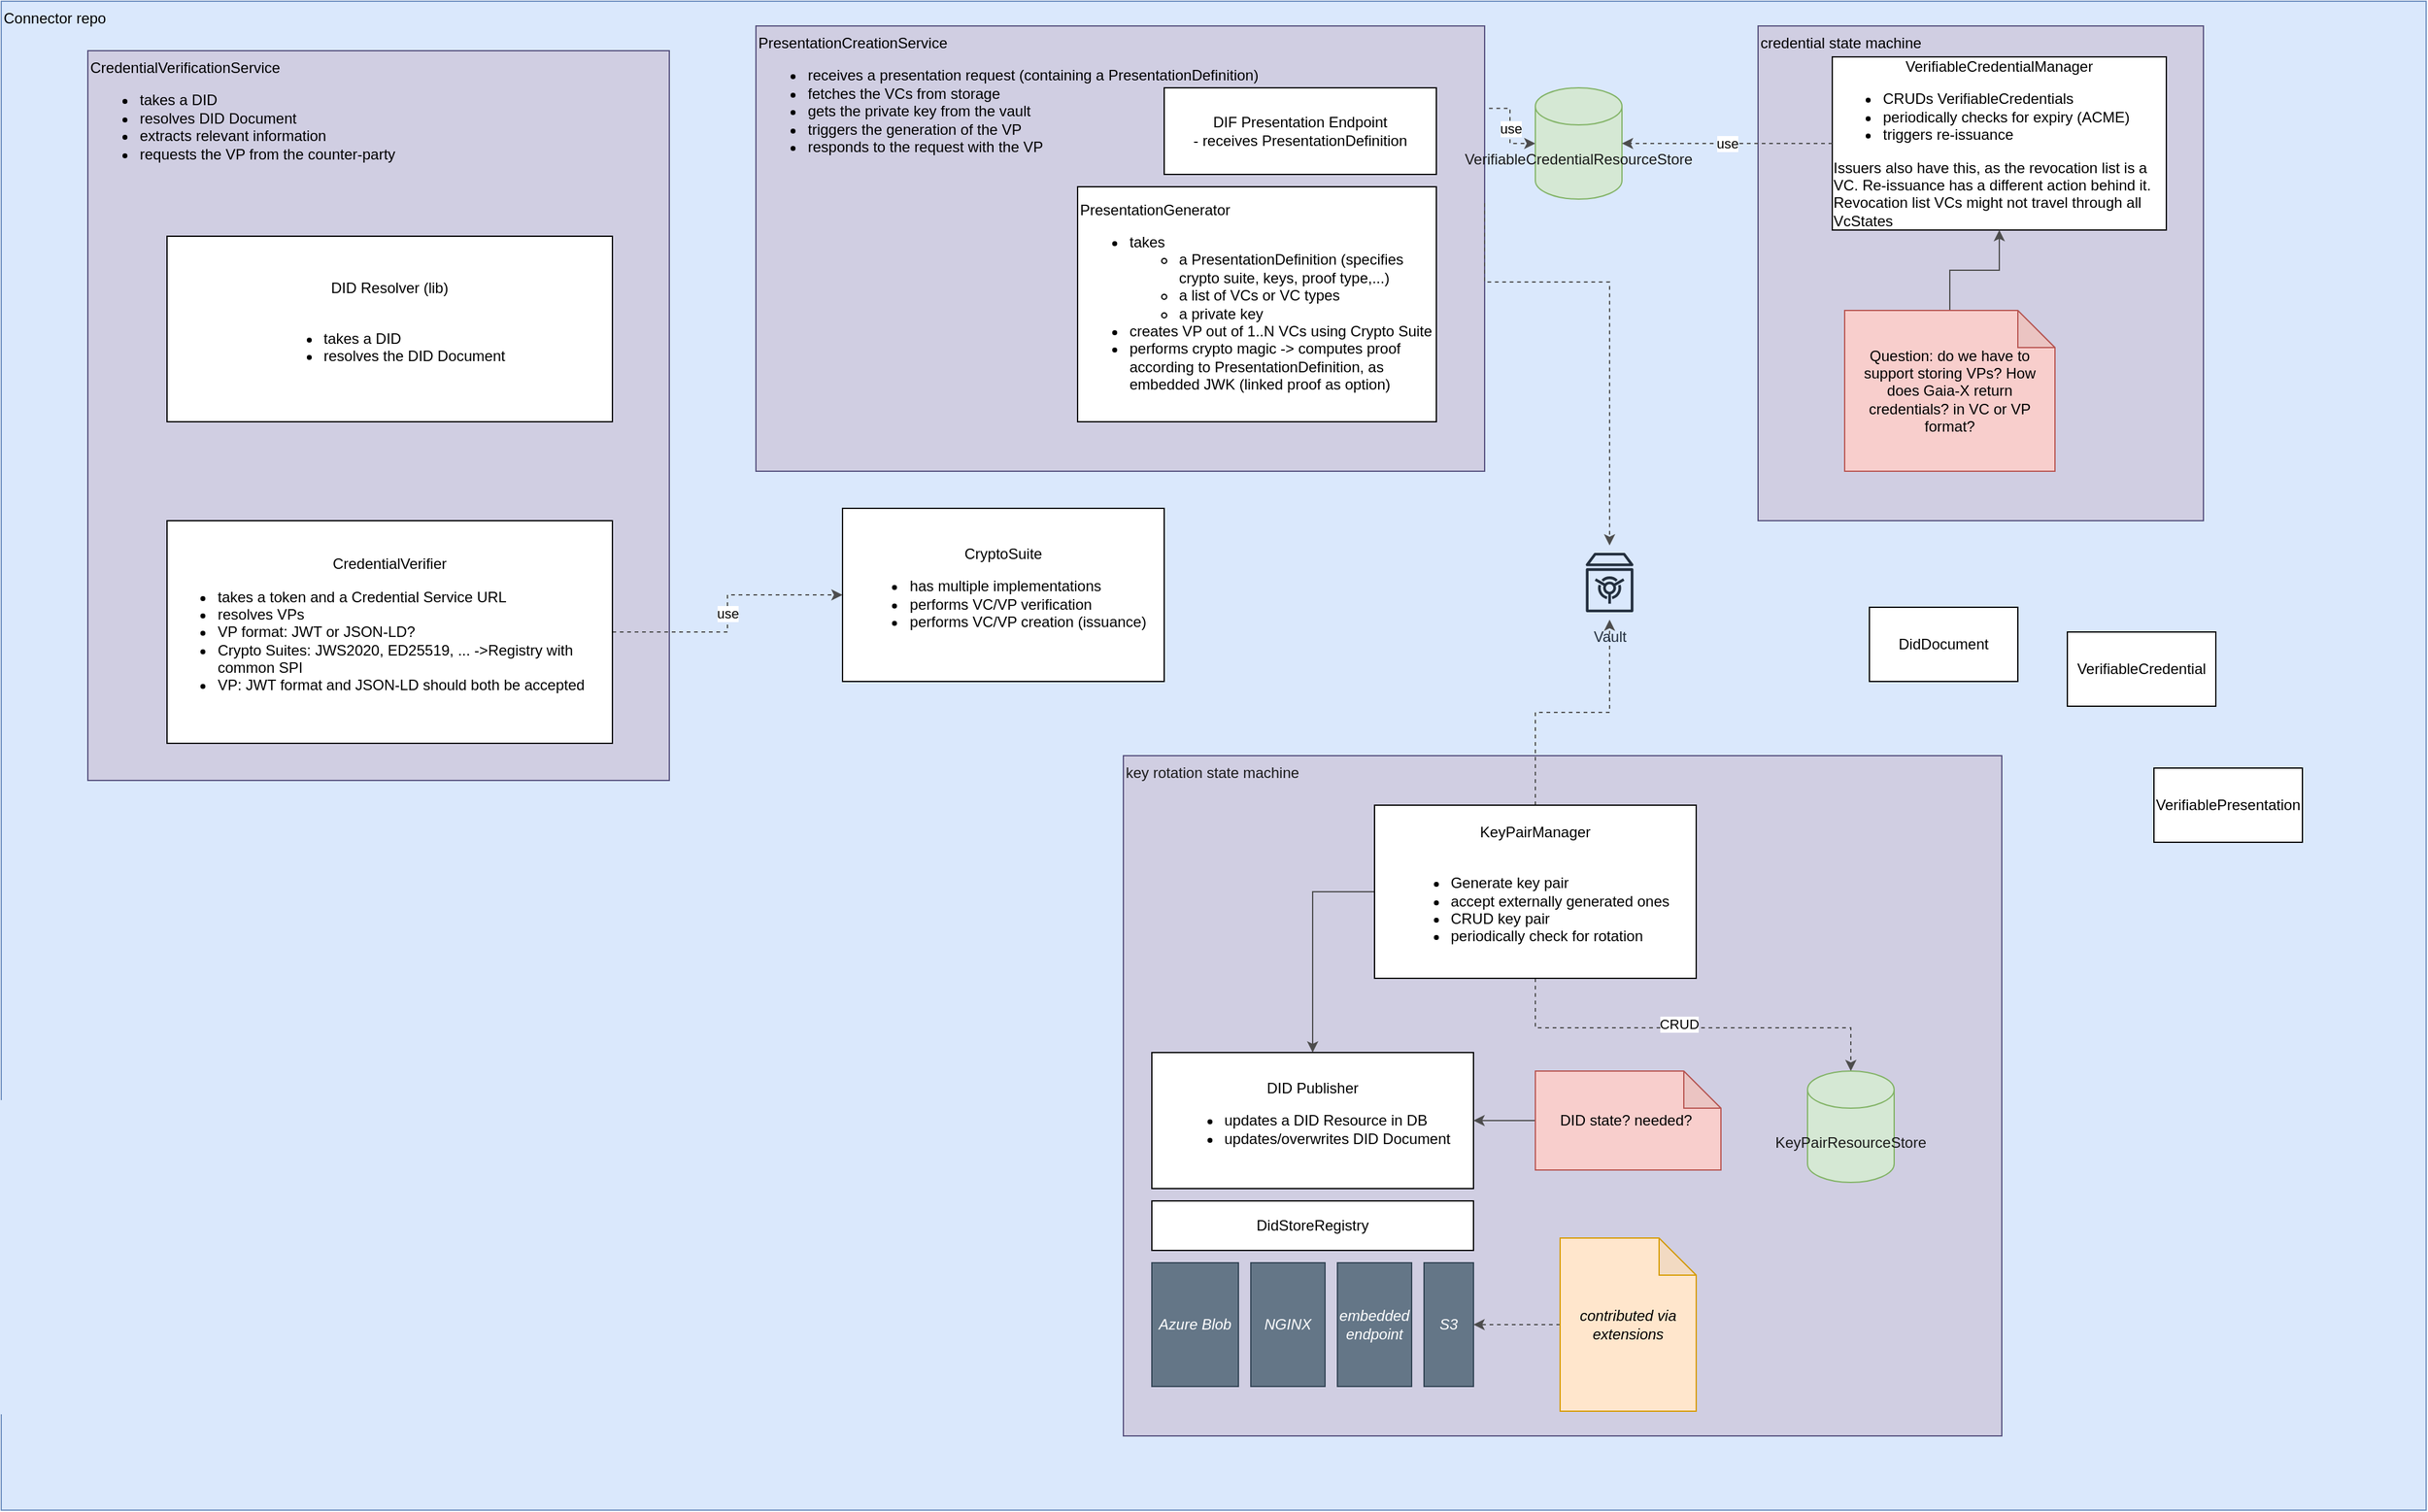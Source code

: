 <mxfile version="20.5.3" type="embed"><diagram name="Page-1" id="9ufwhcnTkFxLBRxxdXCE"><mxGraphModel dx="2706" dy="2259" grid="1" gridSize="10" guides="1" tooltips="1" connect="1" arrows="1" fold="1" page="1" pageScale="1" pageWidth="827" pageHeight="1169" math="0" shadow="0"><root><mxCell id="0"/><mxCell id="1" parent="0"/><mxCell id="x8H_AzcutYia_HZwhF_x-13" value="Connector repo" style="rounded=0;whiteSpace=wrap;html=1;fillColor=#dae8fc;strokeColor=#6c8ebf;align=left;verticalAlign=top;" parent="1" vertex="1"><mxGeometry x="-80" y="-160" width="1960" height="1220" as="geometry"/></mxCell><mxCell id="f_QN_MbOgWcu5FuEZ_xT-16" value="PresentationCreationService&lt;br&gt;&lt;ul&gt;&lt;li&gt;receives a presentation request (containing a PresentationDefinition)&lt;/li&gt;&lt;li&gt;fetches the VCs from storage&lt;/li&gt;&lt;li&gt;gets the private key from the vault&amp;nbsp;&lt;/li&gt;&lt;li&gt;triggers the generation of the VP&lt;/li&gt;&lt;li&gt;responds to the request with the VP&lt;/li&gt;&lt;/ul&gt;" style="rounded=0;whiteSpace=wrap;html=1;fillColor=#d0cee2;strokeColor=#56517e;align=left;verticalAlign=top;fontColor=#000000;" parent="1" vertex="1"><mxGeometry x="530" y="-140" width="589" height="360" as="geometry"/></mxCell><mxCell id="f_QN_MbOgWcu5FuEZ_xT-8" value="credential state machine" style="rounded=0;whiteSpace=wrap;html=1;fillColor=#d0cee2;strokeColor=#56517e;align=left;verticalAlign=top;fontColor=#000000;" parent="1" vertex="1"><mxGeometry x="1340" y="-140" width="360" height="400" as="geometry"/></mxCell><mxCell id="f_QN_MbOgWcu5FuEZ_xT-7" value="key rotation state machine" style="rounded=0;whiteSpace=wrap;html=1;fillColor=#d0cee2;strokeColor=#56517e;align=left;verticalAlign=top;fontColor=#1A1A1A;" parent="1" vertex="1"><mxGeometry x="827" y="450" width="710" height="550" as="geometry"/></mxCell><mxCell id="f_QN_MbOgWcu5FuEZ_xT-2" value="&lt;span style=&quot;color: rgb(0, 0, 0); background-color: initial;&quot;&gt;CredentialVerificationService&lt;/span&gt;&lt;br style=&quot;color: rgb(0, 0, 0); background-color: initial; border-color: var(--border-color);&quot;&gt;&lt;div style=&quot;color: rgb(0, 0, 0); background-color: initial; border-color: var(--border-color);&quot;&gt;&lt;ul style=&quot;border-color: var(--border-color);&quot;&gt;&lt;li style=&quot;border-color: var(--border-color);&quot;&gt;takes a DID&amp;nbsp;&lt;/li&gt;&lt;li style=&quot;border-color: var(--border-color);&quot;&gt;resolves DID Document&lt;/li&gt;&lt;li style=&quot;border-color: var(--border-color);&quot;&gt;extracts relevant information&lt;/li&gt;&lt;li style=&quot;border-color: var(--border-color);&quot;&gt;requests the VP from the counter-party&lt;/li&gt;&lt;/ul&gt;&lt;/div&gt;" style="rounded=0;whiteSpace=wrap;html=1;fillColor=#d0cee2;strokeColor=#56517e;align=left;verticalAlign=top;fontColor=#1A1A1A;" parent="1" vertex="1"><mxGeometry x="-10" y="-120" width="470" height="590" as="geometry"/></mxCell><mxCell id="x8H_AzcutYia_HZwhF_x-3" value="DID Resolver (lib)&lt;br style=&quot;border-color: var(--border-color);&quot;&gt;&lt;br style=&quot;border-color: var(--border-color);&quot;&gt;&lt;div style=&quot;border-color: var(--border-color); text-align: left;&quot;&gt;&lt;ul style=&quot;border-color: var(--border-color);&quot;&gt;&lt;li style=&quot;border-color: var(--border-color);&quot;&gt;takes a DID&lt;/li&gt;&lt;li style=&quot;border-color: var(--border-color);&quot;&gt;resolves the DID Document&lt;/li&gt;&lt;/ul&gt;&lt;/div&gt;" style="rounded=0;whiteSpace=wrap;html=1;" parent="1" vertex="1"><mxGeometry x="54" y="30" width="360" height="150" as="geometry"/></mxCell><mxCell id="x8H_AzcutYia_HZwhF_x-15" value="VerifiableCredential" style="rounded=0;whiteSpace=wrap;html=1;" parent="1" vertex="1"><mxGeometry x="1590" y="350" width="120" height="60" as="geometry"/></mxCell><mxCell id="x8H_AzcutYia_HZwhF_x-16" value="VerifiablePresentation" style="rounded=0;whiteSpace=wrap;html=1;" parent="1" vertex="1"><mxGeometry x="1660" y="460" width="120" height="60" as="geometry"/></mxCell><mxCell id="x8H_AzcutYia_HZwhF_x-17" value="VerifiableCredentialManager&lt;br&gt;&lt;ul&gt;&lt;li style=&quot;text-align: left;&quot;&gt;CRUDs VerifiableCredentials&lt;/li&gt;&lt;li style=&quot;text-align: left;&quot;&gt;periodically checks for expiry (ACME)&lt;/li&gt;&lt;li style=&quot;text-align: left;&quot;&gt;triggers re-issuance&lt;/li&gt;&lt;/ul&gt;&lt;div style=&quot;text-align: left;&quot;&gt;Issuers also have this, as the revocation list is a VC. Re-issuance has a different action behind it. Revocation list VCs might not travel through all VcStates&lt;/div&gt;" style="rounded=0;whiteSpace=wrap;html=1;" parent="1" vertex="1"><mxGeometry x="1400" y="-115" width="270" height="140" as="geometry"/></mxCell><mxCell id="x8H_AzcutYia_HZwhF_x-19" style="edgeStyle=orthogonalEdgeStyle;rounded=0;orthogonalLoop=1;jettySize=auto;html=1;strokeColor=#4D4D4D;" parent="1" source="x8H_AzcutYia_HZwhF_x-18" target="x8H_AzcutYia_HZwhF_x-17" edge="1"><mxGeometry relative="1" as="geometry"/></mxCell><mxCell id="x8H_AzcutYia_HZwhF_x-18" value="Question: do we have to support storing VPs? How does Gaia-X return credentials? in VC or VP format?" style="shape=note;whiteSpace=wrap;html=1;backgroundOutline=1;darkOpacity=0.05;fillColor=#f8cecc;strokeColor=#b85450;fontColor=#000000;" parent="1" vertex="1"><mxGeometry x="1410" y="90" width="170" height="130" as="geometry"/></mxCell><mxCell id="x8H_AzcutYia_HZwhF_x-23" style="edgeStyle=orthogonalEdgeStyle;rounded=0;orthogonalLoop=1;jettySize=auto;html=1;dashed=1;strokeColor=#4D4D4D;" parent="1" source="x8H_AzcutYia_HZwhF_x-20" target="x8H_AzcutYia_HZwhF_x-22" edge="1"><mxGeometry relative="1" as="geometry"/></mxCell><mxCell id="x8H_AzcutYia_HZwhF_x-25" style="edgeStyle=orthogonalEdgeStyle;rounded=0;orthogonalLoop=1;jettySize=auto;html=1;entryX=0.5;entryY=0;entryDx=0;entryDy=0;exitX=0;exitY=0.5;exitDx=0;exitDy=0;strokeColor=#4D4D4D;" parent="1" source="x8H_AzcutYia_HZwhF_x-20" target="x8H_AzcutYia_HZwhF_x-24" edge="1"><mxGeometry relative="1" as="geometry"/></mxCell><mxCell id="f_QN_MbOgWcu5FuEZ_xT-12" style="edgeStyle=orthogonalEdgeStyle;rounded=0;orthogonalLoop=1;jettySize=auto;html=1;dashed=1;strokeColor=#4D4D4D;" parent="1" source="x8H_AzcutYia_HZwhF_x-20" target="f_QN_MbOgWcu5FuEZ_xT-11" edge="1"><mxGeometry relative="1" as="geometry"><Array as="points"><mxPoint x="1160" y="670"/><mxPoint x="1415" y="670"/></Array></mxGeometry></mxCell><mxCell id="f_QN_MbOgWcu5FuEZ_xT-14" value="CRUD" style="edgeLabel;html=1;align=center;verticalAlign=middle;resizable=0;points=[];" parent="f_QN_MbOgWcu5FuEZ_xT-12" vertex="1" connectable="0"><mxGeometry x="-0.054" y="3" relative="1" as="geometry"><mxPoint as="offset"/></mxGeometry></mxCell><mxCell id="x8H_AzcutYia_HZwhF_x-20" value="KeyPairManager&lt;br&gt;&lt;br&gt;&lt;ul&gt;&lt;li style=&quot;text-align: left;&quot;&gt;Generate key pair&lt;/li&gt;&lt;li style=&quot;text-align: left;&quot;&gt;accept externally generated ones&lt;/li&gt;&lt;li style=&quot;text-align: left;&quot;&gt;CRUD key pair&lt;/li&gt;&lt;li style=&quot;text-align: left;&quot;&gt;periodically check for rotation&lt;/li&gt;&lt;/ul&gt;" style="rounded=0;whiteSpace=wrap;html=1;" parent="1" vertex="1"><mxGeometry x="1030" y="490" width="260" height="140" as="geometry"/></mxCell><mxCell id="x8H_AzcutYia_HZwhF_x-22" value="Vault" style="sketch=0;outlineConnect=0;fontColor=#232F3E;gradientColor=none;strokeColor=#232F3E;fillColor=none;dashed=0;verticalLabelPosition=bottom;verticalAlign=top;align=center;html=1;fontSize=12;fontStyle=0;aspect=fixed;shape=mxgraph.aws4.resourceIcon;resIcon=mxgraph.aws4.vault;" parent="1" vertex="1"><mxGeometry x="1190" y="280" width="60" height="60" as="geometry"/></mxCell><mxCell id="x8H_AzcutYia_HZwhF_x-24" value="DID Publisher&lt;br&gt;&lt;ul&gt;&lt;li style=&quot;text-align: left;&quot;&gt;updates a DID Resource in DB&lt;/li&gt;&lt;li style=&quot;text-align: left;&quot;&gt;updates/overwrites DID Document&lt;/li&gt;&lt;/ul&gt;" style="rounded=0;whiteSpace=wrap;html=1;" parent="1" vertex="1"><mxGeometry x="850" y="690" width="260" height="110" as="geometry"/></mxCell><mxCell id="x8H_AzcutYia_HZwhF_x-27" style="edgeStyle=orthogonalEdgeStyle;rounded=0;orthogonalLoop=1;jettySize=auto;html=1;strokeColor=#4D4D4D;" parent="1" source="x8H_AzcutYia_HZwhF_x-26" target="x8H_AzcutYia_HZwhF_x-24" edge="1"><mxGeometry relative="1" as="geometry"/></mxCell><mxCell id="x8H_AzcutYia_HZwhF_x-26" value="DID state? needed?&amp;nbsp;" style="shape=note;whiteSpace=wrap;html=1;backgroundOutline=1;darkOpacity=0.05;fillColor=#f8cecc;strokeColor=#b85450;fontColor=#000000;" parent="1" vertex="1"><mxGeometry x="1160" y="705" width="150" height="80" as="geometry"/></mxCell><mxCell id="x8H_AzcutYia_HZwhF_x-28" value="Azure Blob" style="rounded=0;whiteSpace=wrap;html=1;fillColor=#647687;fontColor=#ffffff;strokeColor=#314354;fontStyle=2" parent="1" vertex="1"><mxGeometry x="850" y="860" width="70" height="100" as="geometry"/></mxCell><mxCell id="x8H_AzcutYia_HZwhF_x-29" value="NGINX" style="rounded=0;whiteSpace=wrap;html=1;fillColor=#647687;fontColor=#ffffff;strokeColor=#314354;fontStyle=2" parent="1" vertex="1"><mxGeometry x="930" y="860" width="60" height="100" as="geometry"/></mxCell><mxCell id="x8H_AzcutYia_HZwhF_x-30" value="S3" style="rounded=0;whiteSpace=wrap;html=1;fillColor=#647687;fontColor=#ffffff;strokeColor=#314354;fontStyle=2" parent="1" vertex="1"><mxGeometry x="1070" y="860" width="40" height="100" as="geometry"/></mxCell><mxCell id="x8H_AzcutYia_HZwhF_x-31" value="DidStoreRegistry" style="rounded=0;whiteSpace=wrap;html=1;" parent="1" vertex="1"><mxGeometry x="850" y="810" width="260" height="40" as="geometry"/></mxCell><mxCell id="x8H_AzcutYia_HZwhF_x-32" value="embedded endpoint" style="rounded=0;whiteSpace=wrap;html=1;fillColor=#647687;fontColor=#ffffff;strokeColor=#314354;fontStyle=2" parent="1" vertex="1"><mxGeometry x="1000" y="860" width="60" height="100" as="geometry"/></mxCell><mxCell id="x8H_AzcutYia_HZwhF_x-36" style="edgeStyle=orthogonalEdgeStyle;rounded=0;orthogonalLoop=1;jettySize=auto;html=1;dashed=1;strokeColor=#4D4D4D;" parent="1" source="x8H_AzcutYia_HZwhF_x-35" target="x8H_AzcutYia_HZwhF_x-30" edge="1"><mxGeometry relative="1" as="geometry"/></mxCell><mxCell id="x8H_AzcutYia_HZwhF_x-35" value="contributed via extensions" style="shape=note;whiteSpace=wrap;html=1;backgroundOutline=1;darkOpacity=0.05;fontStyle=2;fillColor=#ffe6cc;strokeColor=#d79b00;fontColor=#000000;" parent="1" vertex="1"><mxGeometry x="1180" y="840" width="110" height="140" as="geometry"/></mxCell><mxCell id="f_QN_MbOgWcu5FuEZ_xT-19" value="use" style="edgeStyle=orthogonalEdgeStyle;rounded=0;orthogonalLoop=1;jettySize=auto;html=1;entryX=0;entryY=0.5;entryDx=0;entryDy=0;entryPerimeter=0;dashed=1;strokeColor=#4D4D4D;exitX=1.006;exitY=0.185;exitDx=0;exitDy=0;exitPerimeter=0;" parent="1" source="f_QN_MbOgWcu5FuEZ_xT-16" target="f_QN_MbOgWcu5FuEZ_xT-9" edge="1"><mxGeometry relative="1" as="geometry"/></mxCell><mxCell id="f_QN_MbOgWcu5FuEZ_xT-21" style="edgeStyle=orthogonalEdgeStyle;rounded=0;orthogonalLoop=1;jettySize=auto;html=1;dashed=1;strokeColor=#4D4D4D;exitX=1;exitY=0.398;exitDx=0;exitDy=0;exitPerimeter=0;" parent="1" source="f_QN_MbOgWcu5FuEZ_xT-16" target="x8H_AzcutYia_HZwhF_x-22" edge="1"><mxGeometry relative="1" as="geometry"><Array as="points"><mxPoint x="1220" y="67"/></Array></mxGeometry></mxCell><mxCell id="x8H_AzcutYia_HZwhF_x-37" value="PresentationGenerator&lt;br&gt;&lt;ul&gt;&lt;li style=&quot;&quot;&gt;takes&amp;nbsp;&lt;/li&gt;&lt;ul&gt;&lt;li style=&quot;&quot;&gt;a PresentationDefinition (specifies crypto suite, keys, proof type,...)&lt;/li&gt;&lt;li style=&quot;&quot;&gt;a list of VCs or VC types&lt;/li&gt;&lt;li style=&quot;&quot;&gt;a private key&lt;/li&gt;&lt;/ul&gt;&lt;li style=&quot;&quot;&gt;creates VP out of 1..N VCs using Crypto Suite&lt;/li&gt;&lt;li style=&quot;&quot;&gt;performs crypto magic -&amp;gt; computes proof according to PresentationDefinition, as embedded JWK (linked proof as option)&lt;/li&gt;&lt;/ul&gt;" style="rounded=0;whiteSpace=wrap;html=1;align=left;" parent="1" vertex="1"><mxGeometry x="790" y="-10" width="290" height="190" as="geometry"/></mxCell><mxCell id="f_QN_MbOgWcu5FuEZ_xT-5" value="CryptoSuite&lt;br&gt;&lt;ul&gt;&lt;li style=&quot;text-align: left;&quot;&gt;has multiple implementations&lt;/li&gt;&lt;li style=&quot;text-align: left;&quot;&gt;performs VC/VP verification&lt;/li&gt;&lt;li style=&quot;text-align: left;&quot;&gt;performs VC/VP creation (issuance)&lt;/li&gt;&lt;/ul&gt;" style="rounded=0;whiteSpace=wrap;html=1;" parent="1" vertex="1"><mxGeometry x="600" y="250" width="260" height="140" as="geometry"/></mxCell><mxCell id="f_QN_MbOgWcu5FuEZ_xT-9" value="VerifiableCredentialResourceStore" style="shape=cylinder3;whiteSpace=wrap;html=1;boundedLbl=1;backgroundOutline=1;size=15;fillColor=#d5e8d4;strokeColor=#82b366;fontColor=#1A1A1A;" parent="1" vertex="1"><mxGeometry x="1160" y="-90" width="70" height="90" as="geometry"/></mxCell><mxCell id="f_QN_MbOgWcu5FuEZ_xT-11" value="KeyPairResourceStore" style="shape=cylinder3;whiteSpace=wrap;html=1;boundedLbl=1;backgroundOutline=1;size=15;fillColor=#d5e8d4;strokeColor=#82b366;fontColor=#1A1A1A;" parent="1" vertex="1"><mxGeometry x="1380" y="705" width="70" height="90" as="geometry"/></mxCell><mxCell id="f_QN_MbOgWcu5FuEZ_xT-18" value="use" style="edgeStyle=orthogonalEdgeStyle;rounded=0;orthogonalLoop=1;jettySize=auto;html=1;entryX=0;entryY=0.5;entryDx=0;entryDy=0;dashed=1;strokeColor=#4D4D4D;" parent="1" source="f_QN_MbOgWcu5FuEZ_xT-17" target="f_QN_MbOgWcu5FuEZ_xT-5" edge="1"><mxGeometry relative="1" as="geometry"/></mxCell><mxCell id="f_QN_MbOgWcu5FuEZ_xT-17" value="&lt;div style=&quot;border-color: var(--border-color);&quot;&gt;&lt;span style=&quot;background-color: initial;&quot;&gt;CredentialVerifier&lt;/span&gt;&lt;br style=&quot;background-color: initial; border-color: var(--border-color); text-align: center;&quot;&gt;&lt;div style=&quot;background-color: initial; border-color: var(--border-color);&quot;&gt;&lt;ul style=&quot;border-color: var(--border-color);&quot;&gt;&lt;li style=&quot;text-align: left; border-color: var(--border-color);&quot;&gt;&lt;span style=&quot;border-color: var(--border-color); background-color: initial;&quot;&gt;takes a token and a Credential Service URL&lt;/span&gt;&lt;/li&gt;&lt;li style=&quot;text-align: left; border-color: var(--border-color);&quot;&gt;&lt;span style=&quot;border-color: var(--border-color); background-color: initial;&quot;&gt;resolves VPs&lt;/span&gt;&lt;/li&gt;&lt;li style=&quot;text-align: left; border-color: var(--border-color);&quot;&gt;&lt;span style=&quot;border-color: var(--border-color); background-color: initial;&quot;&gt;VP format: JWT or JSON-LD?&lt;/span&gt;&lt;/li&gt;&lt;li style=&quot;text-align: left; border-color: var(--border-color);&quot;&gt;&lt;span style=&quot;border-color: var(--border-color); background-color: initial;&quot;&gt;Crypto Suites: JWS2020, ED25519, ... -&amp;gt;&lt;/span&gt;Registry with common SPI&lt;/li&gt;&lt;li style=&quot;text-align: left; border-color: var(--border-color);&quot;&gt;VP: JWT format and JSON-LD should both be accepted&lt;/li&gt;&lt;/ul&gt;&lt;/div&gt;&lt;/div&gt;" style="rounded=0;whiteSpace=wrap;html=1;" parent="1" vertex="1"><mxGeometry x="54" y="260" width="360" height="180" as="geometry"/></mxCell><mxCell id="f_QN_MbOgWcu5FuEZ_xT-20" value="use" style="edgeStyle=orthogonalEdgeStyle;rounded=0;orthogonalLoop=1;jettySize=auto;html=1;entryX=1;entryY=0.5;entryDx=0;entryDy=0;entryPerimeter=0;dashed=1;exitX=0;exitY=0.5;exitDx=0;exitDy=0;strokeColor=#4D4D4D;" parent="1" source="x8H_AzcutYia_HZwhF_x-17" target="f_QN_MbOgWcu5FuEZ_xT-9" edge="1"><mxGeometry relative="1" as="geometry"><mxPoint x="1960" y="340" as="sourcePoint"/><mxPoint x="2010" y="485" as="targetPoint"/></mxGeometry></mxCell><mxCell id="f_QN_MbOgWcu5FuEZ_xT-22" value="DidDocument" style="rounded=0;whiteSpace=wrap;html=1;" parent="1" vertex="1"><mxGeometry x="1430" y="330" width="120" height="60" as="geometry"/></mxCell><mxCell id="3" value="DIF Presentation Endpoint&lt;br&gt;- receives PresentationDefinition" style="rounded=0;whiteSpace=wrap;html=1;" vertex="1" parent="1"><mxGeometry x="860" y="-90" width="220" height="70" as="geometry"/></mxCell></root></mxGraphModel></diagram></mxfile>